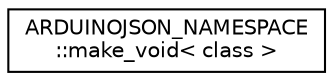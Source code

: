 digraph "Graphical Class Hierarchy"
{
 // LATEX_PDF_SIZE
  edge [fontname="Helvetica",fontsize="10",labelfontname="Helvetica",labelfontsize="10"];
  node [fontname="Helvetica",fontsize="10",shape=record];
  rankdir="LR";
  Node0 [label="ARDUINOJSON_NAMESPACE\l::make_void\< class \>",height=0.2,width=0.4,color="black", fillcolor="white", style="filled",URL="$structARDUINOJSON__NAMESPACE_1_1make__void.html",tooltip=" "];
}

